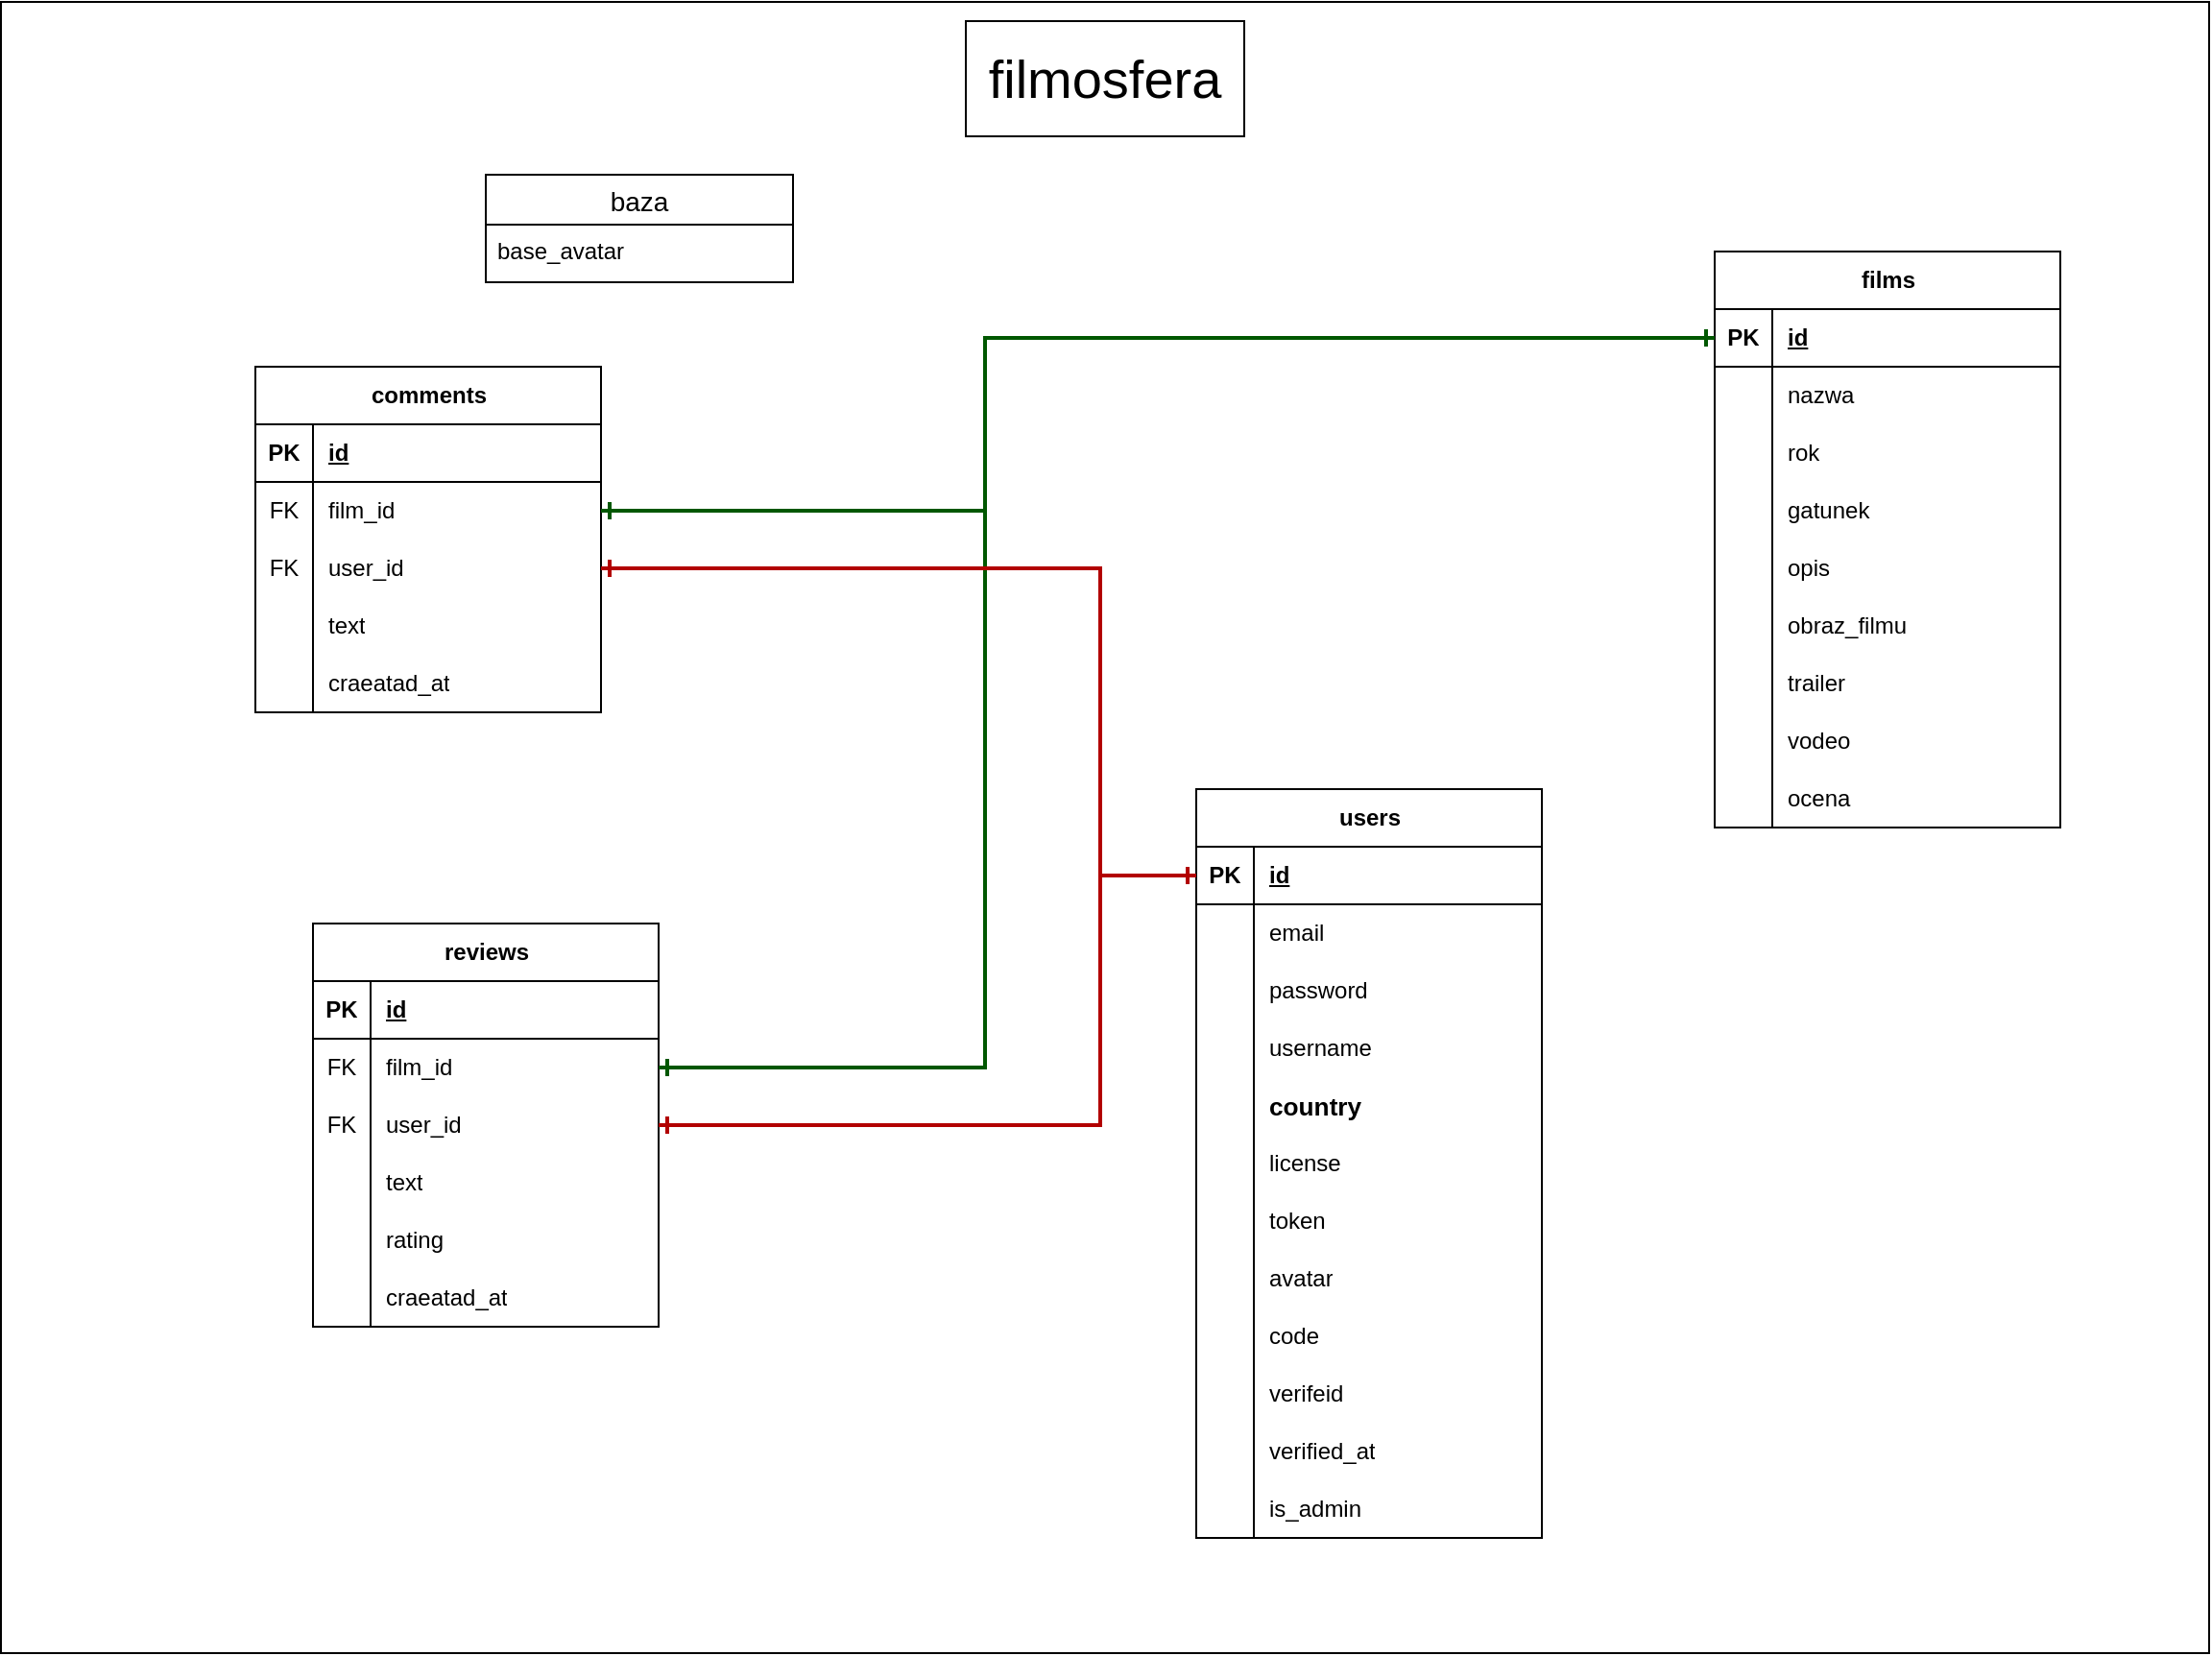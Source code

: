 <mxfile version="28.0.7">
  <diagram name="Страница — 1" id="pDWHzVrWbBRmiVJ1jZmK">
    <mxGraphModel dx="2253" dy="777" grid="1" gridSize="10" guides="1" tooltips="1" connect="1" arrows="1" fold="1" page="1" pageScale="1" pageWidth="827" pageHeight="1169" math="0" shadow="0">
      <root>
        <mxCell id="0" />
        <mxCell id="1" parent="0" />
        <mxCell id="XiI0NaB7QeH7_K6thYen-1" value="" style="rounded=0;whiteSpace=wrap;html=1;" parent="1" vertex="1">
          <mxGeometry x="-52.5" y="10" width="1150" height="860" as="geometry" />
        </mxCell>
        <mxCell id="XiI0NaB7QeH7_K6thYen-2" value="&lt;font style=&quot;font-size: 28px;&quot;&gt;filmosfera&lt;/font&gt;" style="rounded=0;whiteSpace=wrap;html=1;" parent="1" vertex="1">
          <mxGeometry x="450" y="20" width="145" height="60" as="geometry" />
        </mxCell>
        <mxCell id="XiI0NaB7QeH7_K6thYen-9" value="users" style="shape=table;startSize=30;container=1;collapsible=1;childLayout=tableLayout;fixedRows=1;rowLines=0;fontStyle=1;align=center;resizeLast=1;html=1;" parent="1" vertex="1">
          <mxGeometry x="570" y="420" width="180" height="390" as="geometry" />
        </mxCell>
        <mxCell id="XiI0NaB7QeH7_K6thYen-10" value="" style="shape=tableRow;horizontal=0;startSize=0;swimlaneHead=0;swimlaneBody=0;fillColor=none;collapsible=0;dropTarget=0;points=[[0,0.5],[1,0.5]];portConstraint=eastwest;top=0;left=0;right=0;bottom=1;" parent="XiI0NaB7QeH7_K6thYen-9" vertex="1">
          <mxGeometry y="30" width="180" height="30" as="geometry" />
        </mxCell>
        <mxCell id="XiI0NaB7QeH7_K6thYen-11" value="PK" style="shape=partialRectangle;connectable=0;fillColor=none;top=0;left=0;bottom=0;right=0;fontStyle=1;overflow=hidden;whiteSpace=wrap;html=1;" parent="XiI0NaB7QeH7_K6thYen-10" vertex="1">
          <mxGeometry width="30" height="30" as="geometry">
            <mxRectangle width="30" height="30" as="alternateBounds" />
          </mxGeometry>
        </mxCell>
        <mxCell id="XiI0NaB7QeH7_K6thYen-12" value="id" style="shape=partialRectangle;connectable=0;fillColor=none;top=0;left=0;bottom=0;right=0;align=left;spacingLeft=6;fontStyle=5;overflow=hidden;whiteSpace=wrap;html=1;" parent="XiI0NaB7QeH7_K6thYen-10" vertex="1">
          <mxGeometry x="30" width="150" height="30" as="geometry">
            <mxRectangle width="150" height="30" as="alternateBounds" />
          </mxGeometry>
        </mxCell>
        <mxCell id="XiI0NaB7QeH7_K6thYen-13" value="" style="shape=tableRow;horizontal=0;startSize=0;swimlaneHead=0;swimlaneBody=0;fillColor=none;collapsible=0;dropTarget=0;points=[[0,0.5],[1,0.5]];portConstraint=eastwest;top=0;left=0;right=0;bottom=0;" parent="XiI0NaB7QeH7_K6thYen-9" vertex="1">
          <mxGeometry y="60" width="180" height="30" as="geometry" />
        </mxCell>
        <mxCell id="XiI0NaB7QeH7_K6thYen-14" value="" style="shape=partialRectangle;connectable=0;fillColor=none;top=0;left=0;bottom=0;right=0;editable=1;overflow=hidden;whiteSpace=wrap;html=1;" parent="XiI0NaB7QeH7_K6thYen-13" vertex="1">
          <mxGeometry width="30" height="30" as="geometry">
            <mxRectangle width="30" height="30" as="alternateBounds" />
          </mxGeometry>
        </mxCell>
        <mxCell id="XiI0NaB7QeH7_K6thYen-15" value="email" style="shape=partialRectangle;connectable=0;fillColor=none;top=0;left=0;bottom=0;right=0;align=left;spacingLeft=6;overflow=hidden;whiteSpace=wrap;html=1;" parent="XiI0NaB7QeH7_K6thYen-13" vertex="1">
          <mxGeometry x="30" width="150" height="30" as="geometry">
            <mxRectangle width="150" height="30" as="alternateBounds" />
          </mxGeometry>
        </mxCell>
        <mxCell id="XiI0NaB7QeH7_K6thYen-16" value="" style="shape=tableRow;horizontal=0;startSize=0;swimlaneHead=0;swimlaneBody=0;fillColor=none;collapsible=0;dropTarget=0;points=[[0,0.5],[1,0.5]];portConstraint=eastwest;top=0;left=0;right=0;bottom=0;" parent="XiI0NaB7QeH7_K6thYen-9" vertex="1">
          <mxGeometry y="90" width="180" height="30" as="geometry" />
        </mxCell>
        <mxCell id="XiI0NaB7QeH7_K6thYen-17" value="" style="shape=partialRectangle;connectable=0;fillColor=none;top=0;left=0;bottom=0;right=0;editable=1;overflow=hidden;whiteSpace=wrap;html=1;" parent="XiI0NaB7QeH7_K6thYen-16" vertex="1">
          <mxGeometry width="30" height="30" as="geometry">
            <mxRectangle width="30" height="30" as="alternateBounds" />
          </mxGeometry>
        </mxCell>
        <mxCell id="XiI0NaB7QeH7_K6thYen-18" value="password" style="shape=partialRectangle;connectable=0;fillColor=none;top=0;left=0;bottom=0;right=0;align=left;spacingLeft=6;overflow=hidden;whiteSpace=wrap;html=1;" parent="XiI0NaB7QeH7_K6thYen-16" vertex="1">
          <mxGeometry x="30" width="150" height="30" as="geometry">
            <mxRectangle width="150" height="30" as="alternateBounds" />
          </mxGeometry>
        </mxCell>
        <mxCell id="XiI0NaB7QeH7_K6thYen-19" value="" style="shape=tableRow;horizontal=0;startSize=0;swimlaneHead=0;swimlaneBody=0;fillColor=none;collapsible=0;dropTarget=0;points=[[0,0.5],[1,0.5]];portConstraint=eastwest;top=0;left=0;right=0;bottom=0;" parent="XiI0NaB7QeH7_K6thYen-9" vertex="1">
          <mxGeometry y="120" width="180" height="30" as="geometry" />
        </mxCell>
        <mxCell id="XiI0NaB7QeH7_K6thYen-20" value="" style="shape=partialRectangle;connectable=0;fillColor=none;top=0;left=0;bottom=0;right=0;editable=1;overflow=hidden;whiteSpace=wrap;html=1;" parent="XiI0NaB7QeH7_K6thYen-19" vertex="1">
          <mxGeometry width="30" height="30" as="geometry">
            <mxRectangle width="30" height="30" as="alternateBounds" />
          </mxGeometry>
        </mxCell>
        <mxCell id="XiI0NaB7QeH7_K6thYen-21" value="username" style="shape=partialRectangle;connectable=0;fillColor=none;top=0;left=0;bottom=0;right=0;align=left;spacingLeft=6;overflow=hidden;whiteSpace=wrap;html=1;" parent="XiI0NaB7QeH7_K6thYen-19" vertex="1">
          <mxGeometry x="30" width="150" height="30" as="geometry">
            <mxRectangle width="150" height="30" as="alternateBounds" />
          </mxGeometry>
        </mxCell>
        <mxCell id="XiI0NaB7QeH7_K6thYen-22" value="" style="shape=tableRow;horizontal=0;startSize=0;swimlaneHead=0;swimlaneBody=0;fillColor=none;collapsible=0;dropTarget=0;points=[[0,0.5],[1,0.5]];portConstraint=eastwest;top=0;left=0;right=0;bottom=0;" parent="XiI0NaB7QeH7_K6thYen-9" vertex="1">
          <mxGeometry y="150" width="180" height="30" as="geometry" />
        </mxCell>
        <mxCell id="XiI0NaB7QeH7_K6thYen-23" value="" style="shape=partialRectangle;connectable=0;fillColor=none;top=0;left=0;bottom=0;right=0;editable=1;overflow=hidden;whiteSpace=wrap;html=1;" parent="XiI0NaB7QeH7_K6thYen-22" vertex="1">
          <mxGeometry width="30" height="30" as="geometry">
            <mxRectangle width="30" height="30" as="alternateBounds" />
          </mxGeometry>
        </mxCell>
        <mxCell id="XiI0NaB7QeH7_K6thYen-24" value="&lt;span style=&quot;color: rgb(0, 0, 0); font-family: sans-serif; font-size: 13.12px; font-weight: 700; text-wrap-mode: nowrap; background-color: rgb(255, 255, 255);&quot;&gt;country&lt;/span&gt;" style="shape=partialRectangle;connectable=0;fillColor=none;top=0;left=0;bottom=0;right=0;align=left;spacingLeft=6;overflow=hidden;whiteSpace=wrap;html=1;" parent="XiI0NaB7QeH7_K6thYen-22" vertex="1">
          <mxGeometry x="30" width="150" height="30" as="geometry">
            <mxRectangle width="150" height="30" as="alternateBounds" />
          </mxGeometry>
        </mxCell>
        <mxCell id="XiI0NaB7QeH7_K6thYen-25" value="" style="shape=tableRow;horizontal=0;startSize=0;swimlaneHead=0;swimlaneBody=0;fillColor=none;collapsible=0;dropTarget=0;points=[[0,0.5],[1,0.5]];portConstraint=eastwest;top=0;left=0;right=0;bottom=0;" parent="XiI0NaB7QeH7_K6thYen-9" vertex="1">
          <mxGeometry y="180" width="180" height="30" as="geometry" />
        </mxCell>
        <mxCell id="XiI0NaB7QeH7_K6thYen-26" value="" style="shape=partialRectangle;connectable=0;fillColor=none;top=0;left=0;bottom=0;right=0;editable=1;overflow=hidden;whiteSpace=wrap;html=1;" parent="XiI0NaB7QeH7_K6thYen-25" vertex="1">
          <mxGeometry width="30" height="30" as="geometry">
            <mxRectangle width="30" height="30" as="alternateBounds" />
          </mxGeometry>
        </mxCell>
        <mxCell id="XiI0NaB7QeH7_K6thYen-27" value="license" style="shape=partialRectangle;connectable=0;fillColor=none;top=0;left=0;bottom=0;right=0;align=left;spacingLeft=6;overflow=hidden;whiteSpace=wrap;html=1;" parent="XiI0NaB7QeH7_K6thYen-25" vertex="1">
          <mxGeometry x="30" width="150" height="30" as="geometry">
            <mxRectangle width="150" height="30" as="alternateBounds" />
          </mxGeometry>
        </mxCell>
        <mxCell id="XiI0NaB7QeH7_K6thYen-28" value="" style="shape=tableRow;horizontal=0;startSize=0;swimlaneHead=0;swimlaneBody=0;fillColor=none;collapsible=0;dropTarget=0;points=[[0,0.5],[1,0.5]];portConstraint=eastwest;top=0;left=0;right=0;bottom=0;" parent="XiI0NaB7QeH7_K6thYen-9" vertex="1">
          <mxGeometry y="210" width="180" height="30" as="geometry" />
        </mxCell>
        <mxCell id="XiI0NaB7QeH7_K6thYen-29" value="" style="shape=partialRectangle;connectable=0;fillColor=none;top=0;left=0;bottom=0;right=0;editable=1;overflow=hidden;whiteSpace=wrap;html=1;" parent="XiI0NaB7QeH7_K6thYen-28" vertex="1">
          <mxGeometry width="30" height="30" as="geometry">
            <mxRectangle width="30" height="30" as="alternateBounds" />
          </mxGeometry>
        </mxCell>
        <mxCell id="XiI0NaB7QeH7_K6thYen-30" value="token" style="shape=partialRectangle;connectable=0;fillColor=none;top=0;left=0;bottom=0;right=0;align=left;spacingLeft=6;overflow=hidden;whiteSpace=wrap;html=1;" parent="XiI0NaB7QeH7_K6thYen-28" vertex="1">
          <mxGeometry x="30" width="150" height="30" as="geometry">
            <mxRectangle width="150" height="30" as="alternateBounds" />
          </mxGeometry>
        </mxCell>
        <mxCell id="XiI0NaB7QeH7_K6thYen-31" value="" style="shape=tableRow;horizontal=0;startSize=0;swimlaneHead=0;swimlaneBody=0;fillColor=none;collapsible=0;dropTarget=0;points=[[0,0.5],[1,0.5]];portConstraint=eastwest;top=0;left=0;right=0;bottom=0;" parent="XiI0NaB7QeH7_K6thYen-9" vertex="1">
          <mxGeometry y="240" width="180" height="30" as="geometry" />
        </mxCell>
        <mxCell id="XiI0NaB7QeH7_K6thYen-32" value="" style="shape=partialRectangle;connectable=0;fillColor=none;top=0;left=0;bottom=0;right=0;editable=1;overflow=hidden;whiteSpace=wrap;html=1;" parent="XiI0NaB7QeH7_K6thYen-31" vertex="1">
          <mxGeometry width="30" height="30" as="geometry">
            <mxRectangle width="30" height="30" as="alternateBounds" />
          </mxGeometry>
        </mxCell>
        <mxCell id="XiI0NaB7QeH7_K6thYen-33" value="avatar" style="shape=partialRectangle;connectable=0;fillColor=none;top=0;left=0;bottom=0;right=0;align=left;spacingLeft=6;overflow=hidden;whiteSpace=wrap;html=1;" parent="XiI0NaB7QeH7_K6thYen-31" vertex="1">
          <mxGeometry x="30" width="150" height="30" as="geometry">
            <mxRectangle width="150" height="30" as="alternateBounds" />
          </mxGeometry>
        </mxCell>
        <mxCell id="k43gd083PqNvJ-y6M23S-1" value="" style="shape=tableRow;horizontal=0;startSize=0;swimlaneHead=0;swimlaneBody=0;fillColor=none;collapsible=0;dropTarget=0;points=[[0,0.5],[1,0.5]];portConstraint=eastwest;top=0;left=0;right=0;bottom=0;" vertex="1" parent="XiI0NaB7QeH7_K6thYen-9">
          <mxGeometry y="270" width="180" height="30" as="geometry" />
        </mxCell>
        <mxCell id="k43gd083PqNvJ-y6M23S-2" value="" style="shape=partialRectangle;connectable=0;fillColor=none;top=0;left=0;bottom=0;right=0;editable=1;overflow=hidden;whiteSpace=wrap;html=1;" vertex="1" parent="k43gd083PqNvJ-y6M23S-1">
          <mxGeometry width="30" height="30" as="geometry">
            <mxRectangle width="30" height="30" as="alternateBounds" />
          </mxGeometry>
        </mxCell>
        <mxCell id="k43gd083PqNvJ-y6M23S-3" value="code" style="shape=partialRectangle;connectable=0;fillColor=none;top=0;left=0;bottom=0;right=0;align=left;spacingLeft=6;overflow=hidden;whiteSpace=wrap;html=1;" vertex="1" parent="k43gd083PqNvJ-y6M23S-1">
          <mxGeometry x="30" width="150" height="30" as="geometry">
            <mxRectangle width="150" height="30" as="alternateBounds" />
          </mxGeometry>
        </mxCell>
        <mxCell id="k43gd083PqNvJ-y6M23S-4" value="" style="shape=tableRow;horizontal=0;startSize=0;swimlaneHead=0;swimlaneBody=0;fillColor=none;collapsible=0;dropTarget=0;points=[[0,0.5],[1,0.5]];portConstraint=eastwest;top=0;left=0;right=0;bottom=0;" vertex="1" parent="XiI0NaB7QeH7_K6thYen-9">
          <mxGeometry y="300" width="180" height="30" as="geometry" />
        </mxCell>
        <mxCell id="k43gd083PqNvJ-y6M23S-5" value="" style="shape=partialRectangle;connectable=0;fillColor=none;top=0;left=0;bottom=0;right=0;editable=1;overflow=hidden;whiteSpace=wrap;html=1;" vertex="1" parent="k43gd083PqNvJ-y6M23S-4">
          <mxGeometry width="30" height="30" as="geometry">
            <mxRectangle width="30" height="30" as="alternateBounds" />
          </mxGeometry>
        </mxCell>
        <mxCell id="k43gd083PqNvJ-y6M23S-6" value="&lt;span style=&quot;color: rgb(0, 0, 0); font-family: sans-serif; text-wrap-mode: nowrap; background-color: rgb(255, 255, 255);&quot;&gt;&lt;font style=&quot;&quot;&gt;verifeid&lt;/font&gt;&lt;/span&gt;" style="shape=partialRectangle;connectable=0;fillColor=none;top=0;left=0;bottom=0;right=0;align=left;spacingLeft=6;overflow=hidden;whiteSpace=wrap;html=1;" vertex="1" parent="k43gd083PqNvJ-y6M23S-4">
          <mxGeometry x="30" width="150" height="30" as="geometry">
            <mxRectangle width="150" height="30" as="alternateBounds" />
          </mxGeometry>
        </mxCell>
        <mxCell id="k43gd083PqNvJ-y6M23S-7" value="" style="shape=tableRow;horizontal=0;startSize=0;swimlaneHead=0;swimlaneBody=0;fillColor=none;collapsible=0;dropTarget=0;points=[[0,0.5],[1,0.5]];portConstraint=eastwest;top=0;left=0;right=0;bottom=0;" vertex="1" parent="XiI0NaB7QeH7_K6thYen-9">
          <mxGeometry y="330" width="180" height="30" as="geometry" />
        </mxCell>
        <mxCell id="k43gd083PqNvJ-y6M23S-8" value="" style="shape=partialRectangle;connectable=0;fillColor=none;top=0;left=0;bottom=0;right=0;editable=1;overflow=hidden;whiteSpace=wrap;html=1;" vertex="1" parent="k43gd083PqNvJ-y6M23S-7">
          <mxGeometry width="30" height="30" as="geometry">
            <mxRectangle width="30" height="30" as="alternateBounds" />
          </mxGeometry>
        </mxCell>
        <mxCell id="k43gd083PqNvJ-y6M23S-9" value="verified_at" style="shape=partialRectangle;connectable=0;fillColor=none;top=0;left=0;bottom=0;right=0;align=left;spacingLeft=6;overflow=hidden;whiteSpace=wrap;html=1;" vertex="1" parent="k43gd083PqNvJ-y6M23S-7">
          <mxGeometry x="30" width="150" height="30" as="geometry">
            <mxRectangle width="150" height="30" as="alternateBounds" />
          </mxGeometry>
        </mxCell>
        <mxCell id="k43gd083PqNvJ-y6M23S-10" value="" style="shape=tableRow;horizontal=0;startSize=0;swimlaneHead=0;swimlaneBody=0;fillColor=none;collapsible=0;dropTarget=0;points=[[0,0.5],[1,0.5]];portConstraint=eastwest;top=0;left=0;right=0;bottom=0;" vertex="1" parent="XiI0NaB7QeH7_K6thYen-9">
          <mxGeometry y="360" width="180" height="30" as="geometry" />
        </mxCell>
        <mxCell id="k43gd083PqNvJ-y6M23S-11" value="" style="shape=partialRectangle;connectable=0;fillColor=none;top=0;left=0;bottom=0;right=0;editable=1;overflow=hidden;whiteSpace=wrap;html=1;" vertex="1" parent="k43gd083PqNvJ-y6M23S-10">
          <mxGeometry width="30" height="30" as="geometry">
            <mxRectangle width="30" height="30" as="alternateBounds" />
          </mxGeometry>
        </mxCell>
        <mxCell id="k43gd083PqNvJ-y6M23S-12" value="is_admin" style="shape=partialRectangle;connectable=0;fillColor=none;top=0;left=0;bottom=0;right=0;align=left;spacingLeft=6;overflow=hidden;whiteSpace=wrap;html=1;" vertex="1" parent="k43gd083PqNvJ-y6M23S-10">
          <mxGeometry x="30" width="150" height="30" as="geometry">
            <mxRectangle width="150" height="30" as="alternateBounds" />
          </mxGeometry>
        </mxCell>
        <mxCell id="XiI0NaB7QeH7_K6thYen-47" value="baza" style="swimlane;fontStyle=0;childLayout=stackLayout;horizontal=1;startSize=26;horizontalStack=0;resizeParent=1;resizeParentMax=0;resizeLast=0;collapsible=1;marginBottom=0;align=center;fontSize=14;" parent="1" vertex="1">
          <mxGeometry x="200" y="100" width="160" height="56" as="geometry" />
        </mxCell>
        <mxCell id="XiI0NaB7QeH7_K6thYen-48" value="base_avatar" style="text;strokeColor=none;fillColor=none;spacingLeft=4;spacingRight=4;overflow=hidden;rotatable=0;points=[[0,0.5],[1,0.5]];portConstraint=eastwest;fontSize=12;whiteSpace=wrap;html=1;" parent="XiI0NaB7QeH7_K6thYen-47" vertex="1">
          <mxGeometry y="26" width="160" height="30" as="geometry" />
        </mxCell>
        <mxCell id="XiI0NaB7QeH7_K6thYen-51" value="films" style="shape=table;startSize=30;container=1;collapsible=1;childLayout=tableLayout;fixedRows=1;rowLines=0;fontStyle=1;align=center;resizeLast=1;html=1;" parent="1" vertex="1">
          <mxGeometry x="840" y="140" width="180" height="300" as="geometry" />
        </mxCell>
        <mxCell id="XiI0NaB7QeH7_K6thYen-52" value="" style="shape=tableRow;horizontal=0;startSize=0;swimlaneHead=0;swimlaneBody=0;fillColor=none;collapsible=0;dropTarget=0;points=[[0,0.5],[1,0.5]];portConstraint=eastwest;top=0;left=0;right=0;bottom=1;" parent="XiI0NaB7QeH7_K6thYen-51" vertex="1">
          <mxGeometry y="30" width="180" height="30" as="geometry" />
        </mxCell>
        <mxCell id="XiI0NaB7QeH7_K6thYen-53" value="PK" style="shape=partialRectangle;connectable=0;fillColor=none;top=0;left=0;bottom=0;right=0;fontStyle=1;overflow=hidden;whiteSpace=wrap;html=1;" parent="XiI0NaB7QeH7_K6thYen-52" vertex="1">
          <mxGeometry width="30" height="30" as="geometry">
            <mxRectangle width="30" height="30" as="alternateBounds" />
          </mxGeometry>
        </mxCell>
        <mxCell id="XiI0NaB7QeH7_K6thYen-54" value="id" style="shape=partialRectangle;connectable=0;fillColor=none;top=0;left=0;bottom=0;right=0;align=left;spacingLeft=6;fontStyle=5;overflow=hidden;whiteSpace=wrap;html=1;" parent="XiI0NaB7QeH7_K6thYen-52" vertex="1">
          <mxGeometry x="30" width="150" height="30" as="geometry">
            <mxRectangle width="150" height="30" as="alternateBounds" />
          </mxGeometry>
        </mxCell>
        <mxCell id="XiI0NaB7QeH7_K6thYen-55" value="" style="shape=tableRow;horizontal=0;startSize=0;swimlaneHead=0;swimlaneBody=0;fillColor=none;collapsible=0;dropTarget=0;points=[[0,0.5],[1,0.5]];portConstraint=eastwest;top=0;left=0;right=0;bottom=0;" parent="XiI0NaB7QeH7_K6thYen-51" vertex="1">
          <mxGeometry y="60" width="180" height="30" as="geometry" />
        </mxCell>
        <mxCell id="XiI0NaB7QeH7_K6thYen-56" value="" style="shape=partialRectangle;connectable=0;fillColor=none;top=0;left=0;bottom=0;right=0;editable=1;overflow=hidden;whiteSpace=wrap;html=1;" parent="XiI0NaB7QeH7_K6thYen-55" vertex="1">
          <mxGeometry width="30" height="30" as="geometry">
            <mxRectangle width="30" height="30" as="alternateBounds" />
          </mxGeometry>
        </mxCell>
        <mxCell id="XiI0NaB7QeH7_K6thYen-57" value="nazwa" style="shape=partialRectangle;connectable=0;fillColor=none;top=0;left=0;bottom=0;right=0;align=left;spacingLeft=6;overflow=hidden;whiteSpace=wrap;html=1;" parent="XiI0NaB7QeH7_K6thYen-55" vertex="1">
          <mxGeometry x="30" width="150" height="30" as="geometry">
            <mxRectangle width="150" height="30" as="alternateBounds" />
          </mxGeometry>
        </mxCell>
        <mxCell id="XiI0NaB7QeH7_K6thYen-58" value="" style="shape=tableRow;horizontal=0;startSize=0;swimlaneHead=0;swimlaneBody=0;fillColor=none;collapsible=0;dropTarget=0;points=[[0,0.5],[1,0.5]];portConstraint=eastwest;top=0;left=0;right=0;bottom=0;" parent="XiI0NaB7QeH7_K6thYen-51" vertex="1">
          <mxGeometry y="90" width="180" height="30" as="geometry" />
        </mxCell>
        <mxCell id="XiI0NaB7QeH7_K6thYen-59" value="" style="shape=partialRectangle;connectable=0;fillColor=none;top=0;left=0;bottom=0;right=0;editable=1;overflow=hidden;whiteSpace=wrap;html=1;" parent="XiI0NaB7QeH7_K6thYen-58" vertex="1">
          <mxGeometry width="30" height="30" as="geometry">
            <mxRectangle width="30" height="30" as="alternateBounds" />
          </mxGeometry>
        </mxCell>
        <mxCell id="XiI0NaB7QeH7_K6thYen-60" value="rok" style="shape=partialRectangle;connectable=0;fillColor=none;top=0;left=0;bottom=0;right=0;align=left;spacingLeft=6;overflow=hidden;whiteSpace=wrap;html=1;" parent="XiI0NaB7QeH7_K6thYen-58" vertex="1">
          <mxGeometry x="30" width="150" height="30" as="geometry">
            <mxRectangle width="150" height="30" as="alternateBounds" />
          </mxGeometry>
        </mxCell>
        <mxCell id="XiI0NaB7QeH7_K6thYen-61" value="" style="shape=tableRow;horizontal=0;startSize=0;swimlaneHead=0;swimlaneBody=0;fillColor=none;collapsible=0;dropTarget=0;points=[[0,0.5],[1,0.5]];portConstraint=eastwest;top=0;left=0;right=0;bottom=0;" parent="XiI0NaB7QeH7_K6thYen-51" vertex="1">
          <mxGeometry y="120" width="180" height="30" as="geometry" />
        </mxCell>
        <mxCell id="XiI0NaB7QeH7_K6thYen-62" value="" style="shape=partialRectangle;connectable=0;fillColor=none;top=0;left=0;bottom=0;right=0;editable=1;overflow=hidden;whiteSpace=wrap;html=1;" parent="XiI0NaB7QeH7_K6thYen-61" vertex="1">
          <mxGeometry width="30" height="30" as="geometry">
            <mxRectangle width="30" height="30" as="alternateBounds" />
          </mxGeometry>
        </mxCell>
        <mxCell id="XiI0NaB7QeH7_K6thYen-63" value="gatunek" style="shape=partialRectangle;connectable=0;fillColor=none;top=0;left=0;bottom=0;right=0;align=left;spacingLeft=6;overflow=hidden;whiteSpace=wrap;html=1;" parent="XiI0NaB7QeH7_K6thYen-61" vertex="1">
          <mxGeometry x="30" width="150" height="30" as="geometry">
            <mxRectangle width="150" height="30" as="alternateBounds" />
          </mxGeometry>
        </mxCell>
        <mxCell id="XiI0NaB7QeH7_K6thYen-64" value="" style="shape=tableRow;horizontal=0;startSize=0;swimlaneHead=0;swimlaneBody=0;fillColor=none;collapsible=0;dropTarget=0;points=[[0,0.5],[1,0.5]];portConstraint=eastwest;top=0;left=0;right=0;bottom=0;" parent="XiI0NaB7QeH7_K6thYen-51" vertex="1">
          <mxGeometry y="150" width="180" height="30" as="geometry" />
        </mxCell>
        <mxCell id="XiI0NaB7QeH7_K6thYen-65" value="" style="shape=partialRectangle;connectable=0;fillColor=none;top=0;left=0;bottom=0;right=0;editable=1;overflow=hidden;whiteSpace=wrap;html=1;" parent="XiI0NaB7QeH7_K6thYen-64" vertex="1">
          <mxGeometry width="30" height="30" as="geometry">
            <mxRectangle width="30" height="30" as="alternateBounds" />
          </mxGeometry>
        </mxCell>
        <mxCell id="XiI0NaB7QeH7_K6thYen-66" value="opis" style="shape=partialRectangle;connectable=0;fillColor=none;top=0;left=0;bottom=0;right=0;align=left;spacingLeft=6;overflow=hidden;whiteSpace=wrap;html=1;" parent="XiI0NaB7QeH7_K6thYen-64" vertex="1">
          <mxGeometry x="30" width="150" height="30" as="geometry">
            <mxRectangle width="150" height="30" as="alternateBounds" />
          </mxGeometry>
        </mxCell>
        <mxCell id="XiI0NaB7QeH7_K6thYen-67" value="" style="shape=tableRow;horizontal=0;startSize=0;swimlaneHead=0;swimlaneBody=0;fillColor=none;collapsible=0;dropTarget=0;points=[[0,0.5],[1,0.5]];portConstraint=eastwest;top=0;left=0;right=0;bottom=0;" parent="XiI0NaB7QeH7_K6thYen-51" vertex="1">
          <mxGeometry y="180" width="180" height="30" as="geometry" />
        </mxCell>
        <mxCell id="XiI0NaB7QeH7_K6thYen-68" value="" style="shape=partialRectangle;connectable=0;fillColor=none;top=0;left=0;bottom=0;right=0;editable=1;overflow=hidden;whiteSpace=wrap;html=1;" parent="XiI0NaB7QeH7_K6thYen-67" vertex="1">
          <mxGeometry width="30" height="30" as="geometry">
            <mxRectangle width="30" height="30" as="alternateBounds" />
          </mxGeometry>
        </mxCell>
        <mxCell id="XiI0NaB7QeH7_K6thYen-69" value="obraz_filmu" style="shape=partialRectangle;connectable=0;fillColor=none;top=0;left=0;bottom=0;right=0;align=left;spacingLeft=6;overflow=hidden;whiteSpace=wrap;html=1;" parent="XiI0NaB7QeH7_K6thYen-67" vertex="1">
          <mxGeometry x="30" width="150" height="30" as="geometry">
            <mxRectangle width="150" height="30" as="alternateBounds" />
          </mxGeometry>
        </mxCell>
        <mxCell id="XiI0NaB7QeH7_K6thYen-70" value="" style="shape=tableRow;horizontal=0;startSize=0;swimlaneHead=0;swimlaneBody=0;fillColor=none;collapsible=0;dropTarget=0;points=[[0,0.5],[1,0.5]];portConstraint=eastwest;top=0;left=0;right=0;bottom=0;" parent="XiI0NaB7QeH7_K6thYen-51" vertex="1">
          <mxGeometry y="210" width="180" height="30" as="geometry" />
        </mxCell>
        <mxCell id="XiI0NaB7QeH7_K6thYen-71" value="" style="shape=partialRectangle;connectable=0;fillColor=none;top=0;left=0;bottom=0;right=0;editable=1;overflow=hidden;whiteSpace=wrap;html=1;" parent="XiI0NaB7QeH7_K6thYen-70" vertex="1">
          <mxGeometry width="30" height="30" as="geometry">
            <mxRectangle width="30" height="30" as="alternateBounds" />
          </mxGeometry>
        </mxCell>
        <mxCell id="XiI0NaB7QeH7_K6thYen-72" value="trailer" style="shape=partialRectangle;connectable=0;fillColor=none;top=0;left=0;bottom=0;right=0;align=left;spacingLeft=6;overflow=hidden;whiteSpace=wrap;html=1;" parent="XiI0NaB7QeH7_K6thYen-70" vertex="1">
          <mxGeometry x="30" width="150" height="30" as="geometry">
            <mxRectangle width="150" height="30" as="alternateBounds" />
          </mxGeometry>
        </mxCell>
        <mxCell id="XiI0NaB7QeH7_K6thYen-73" value="" style="shape=tableRow;horizontal=0;startSize=0;swimlaneHead=0;swimlaneBody=0;fillColor=none;collapsible=0;dropTarget=0;points=[[0,0.5],[1,0.5]];portConstraint=eastwest;top=0;left=0;right=0;bottom=0;" parent="XiI0NaB7QeH7_K6thYen-51" vertex="1">
          <mxGeometry y="240" width="180" height="30" as="geometry" />
        </mxCell>
        <mxCell id="XiI0NaB7QeH7_K6thYen-74" value="" style="shape=partialRectangle;connectable=0;fillColor=none;top=0;left=0;bottom=0;right=0;editable=1;overflow=hidden;whiteSpace=wrap;html=1;" parent="XiI0NaB7QeH7_K6thYen-73" vertex="1">
          <mxGeometry width="30" height="30" as="geometry">
            <mxRectangle width="30" height="30" as="alternateBounds" />
          </mxGeometry>
        </mxCell>
        <mxCell id="XiI0NaB7QeH7_K6thYen-75" value="vodeo" style="shape=partialRectangle;connectable=0;fillColor=none;top=0;left=0;bottom=0;right=0;align=left;spacingLeft=6;overflow=hidden;whiteSpace=wrap;html=1;" parent="XiI0NaB7QeH7_K6thYen-73" vertex="1">
          <mxGeometry x="30" width="150" height="30" as="geometry">
            <mxRectangle width="150" height="30" as="alternateBounds" />
          </mxGeometry>
        </mxCell>
        <mxCell id="XiI0NaB7QeH7_K6thYen-76" value="" style="shape=tableRow;horizontal=0;startSize=0;swimlaneHead=0;swimlaneBody=0;fillColor=none;collapsible=0;dropTarget=0;points=[[0,0.5],[1,0.5]];portConstraint=eastwest;top=0;left=0;right=0;bottom=0;" parent="XiI0NaB7QeH7_K6thYen-51" vertex="1">
          <mxGeometry y="270" width="180" height="30" as="geometry" />
        </mxCell>
        <mxCell id="XiI0NaB7QeH7_K6thYen-77" value="" style="shape=partialRectangle;connectable=0;fillColor=none;top=0;left=0;bottom=0;right=0;editable=1;overflow=hidden;whiteSpace=wrap;html=1;" parent="XiI0NaB7QeH7_K6thYen-76" vertex="1">
          <mxGeometry width="30" height="30" as="geometry">
            <mxRectangle width="30" height="30" as="alternateBounds" />
          </mxGeometry>
        </mxCell>
        <mxCell id="XiI0NaB7QeH7_K6thYen-78" value="ocena" style="shape=partialRectangle;connectable=0;fillColor=none;top=0;left=0;bottom=0;right=0;align=left;spacingLeft=6;overflow=hidden;whiteSpace=wrap;html=1;" parent="XiI0NaB7QeH7_K6thYen-76" vertex="1">
          <mxGeometry x="30" width="150" height="30" as="geometry">
            <mxRectangle width="150" height="30" as="alternateBounds" />
          </mxGeometry>
        </mxCell>
        <mxCell id="XiI0NaB7QeH7_K6thYen-79" value="comments" style="shape=table;startSize=30;container=1;collapsible=1;childLayout=tableLayout;fixedRows=1;rowLines=0;fontStyle=1;align=center;resizeLast=1;html=1;" parent="1" vertex="1">
          <mxGeometry x="80" y="200" width="180" height="180" as="geometry" />
        </mxCell>
        <mxCell id="XiI0NaB7QeH7_K6thYen-80" value="" style="shape=tableRow;horizontal=0;startSize=0;swimlaneHead=0;swimlaneBody=0;fillColor=none;collapsible=0;dropTarget=0;points=[[0,0.5],[1,0.5]];portConstraint=eastwest;top=0;left=0;right=0;bottom=1;" parent="XiI0NaB7QeH7_K6thYen-79" vertex="1">
          <mxGeometry y="30" width="180" height="30" as="geometry" />
        </mxCell>
        <mxCell id="XiI0NaB7QeH7_K6thYen-81" value="PK" style="shape=partialRectangle;connectable=0;fillColor=none;top=0;left=0;bottom=0;right=0;fontStyle=1;overflow=hidden;whiteSpace=wrap;html=1;" parent="XiI0NaB7QeH7_K6thYen-80" vertex="1">
          <mxGeometry width="30" height="30" as="geometry">
            <mxRectangle width="30" height="30" as="alternateBounds" />
          </mxGeometry>
        </mxCell>
        <mxCell id="XiI0NaB7QeH7_K6thYen-82" value="id" style="shape=partialRectangle;connectable=0;fillColor=none;top=0;left=0;bottom=0;right=0;align=left;spacingLeft=6;fontStyle=5;overflow=hidden;whiteSpace=wrap;html=1;" parent="XiI0NaB7QeH7_K6thYen-80" vertex="1">
          <mxGeometry x="30" width="150" height="30" as="geometry">
            <mxRectangle width="150" height="30" as="alternateBounds" />
          </mxGeometry>
        </mxCell>
        <mxCell id="XiI0NaB7QeH7_K6thYen-83" value="" style="shape=tableRow;horizontal=0;startSize=0;swimlaneHead=0;swimlaneBody=0;fillColor=none;collapsible=0;dropTarget=0;points=[[0,0.5],[1,0.5]];portConstraint=eastwest;top=0;left=0;right=0;bottom=0;" parent="XiI0NaB7QeH7_K6thYen-79" vertex="1">
          <mxGeometry y="60" width="180" height="30" as="geometry" />
        </mxCell>
        <mxCell id="XiI0NaB7QeH7_K6thYen-84" value="FK" style="shape=partialRectangle;connectable=0;fillColor=none;top=0;left=0;bottom=0;right=0;editable=1;overflow=hidden;whiteSpace=wrap;html=1;" parent="XiI0NaB7QeH7_K6thYen-83" vertex="1">
          <mxGeometry width="30" height="30" as="geometry">
            <mxRectangle width="30" height="30" as="alternateBounds" />
          </mxGeometry>
        </mxCell>
        <mxCell id="XiI0NaB7QeH7_K6thYen-85" value="film_id" style="shape=partialRectangle;connectable=0;fillColor=none;top=0;left=0;bottom=0;right=0;align=left;spacingLeft=6;overflow=hidden;whiteSpace=wrap;html=1;" parent="XiI0NaB7QeH7_K6thYen-83" vertex="1">
          <mxGeometry x="30" width="150" height="30" as="geometry">
            <mxRectangle width="150" height="30" as="alternateBounds" />
          </mxGeometry>
        </mxCell>
        <mxCell id="XiI0NaB7QeH7_K6thYen-86" value="" style="shape=tableRow;horizontal=0;startSize=0;swimlaneHead=0;swimlaneBody=0;fillColor=none;collapsible=0;dropTarget=0;points=[[0,0.5],[1,0.5]];portConstraint=eastwest;top=0;left=0;right=0;bottom=0;" parent="XiI0NaB7QeH7_K6thYen-79" vertex="1">
          <mxGeometry y="90" width="180" height="30" as="geometry" />
        </mxCell>
        <mxCell id="XiI0NaB7QeH7_K6thYen-87" value="FK" style="shape=partialRectangle;connectable=0;fillColor=none;top=0;left=0;bottom=0;right=0;editable=1;overflow=hidden;whiteSpace=wrap;html=1;" parent="XiI0NaB7QeH7_K6thYen-86" vertex="1">
          <mxGeometry width="30" height="30" as="geometry">
            <mxRectangle width="30" height="30" as="alternateBounds" />
          </mxGeometry>
        </mxCell>
        <mxCell id="XiI0NaB7QeH7_K6thYen-88" value="user_id" style="shape=partialRectangle;connectable=0;fillColor=none;top=0;left=0;bottom=0;right=0;align=left;spacingLeft=6;overflow=hidden;whiteSpace=wrap;html=1;" parent="XiI0NaB7QeH7_K6thYen-86" vertex="1">
          <mxGeometry x="30" width="150" height="30" as="geometry">
            <mxRectangle width="150" height="30" as="alternateBounds" />
          </mxGeometry>
        </mxCell>
        <mxCell id="XiI0NaB7QeH7_K6thYen-89" value="" style="shape=tableRow;horizontal=0;startSize=0;swimlaneHead=0;swimlaneBody=0;fillColor=none;collapsible=0;dropTarget=0;points=[[0,0.5],[1,0.5]];portConstraint=eastwest;top=0;left=0;right=0;bottom=0;" parent="XiI0NaB7QeH7_K6thYen-79" vertex="1">
          <mxGeometry y="120" width="180" height="30" as="geometry" />
        </mxCell>
        <mxCell id="XiI0NaB7QeH7_K6thYen-90" value="" style="shape=partialRectangle;connectable=0;fillColor=none;top=0;left=0;bottom=0;right=0;editable=1;overflow=hidden;whiteSpace=wrap;html=1;" parent="XiI0NaB7QeH7_K6thYen-89" vertex="1">
          <mxGeometry width="30" height="30" as="geometry">
            <mxRectangle width="30" height="30" as="alternateBounds" />
          </mxGeometry>
        </mxCell>
        <mxCell id="XiI0NaB7QeH7_K6thYen-91" value="text" style="shape=partialRectangle;connectable=0;fillColor=none;top=0;left=0;bottom=0;right=0;align=left;spacingLeft=6;overflow=hidden;whiteSpace=wrap;html=1;" parent="XiI0NaB7QeH7_K6thYen-89" vertex="1">
          <mxGeometry x="30" width="150" height="30" as="geometry">
            <mxRectangle width="150" height="30" as="alternateBounds" />
          </mxGeometry>
        </mxCell>
        <mxCell id="XiI0NaB7QeH7_K6thYen-92" value="" style="shape=tableRow;horizontal=0;startSize=0;swimlaneHead=0;swimlaneBody=0;fillColor=none;collapsible=0;dropTarget=0;points=[[0,0.5],[1,0.5]];portConstraint=eastwest;top=0;left=0;right=0;bottom=0;" parent="XiI0NaB7QeH7_K6thYen-79" vertex="1">
          <mxGeometry y="150" width="180" height="30" as="geometry" />
        </mxCell>
        <mxCell id="XiI0NaB7QeH7_K6thYen-93" value="" style="shape=partialRectangle;connectable=0;fillColor=none;top=0;left=0;bottom=0;right=0;editable=1;overflow=hidden;whiteSpace=wrap;html=1;" parent="XiI0NaB7QeH7_K6thYen-92" vertex="1">
          <mxGeometry width="30" height="30" as="geometry">
            <mxRectangle width="30" height="30" as="alternateBounds" />
          </mxGeometry>
        </mxCell>
        <mxCell id="XiI0NaB7QeH7_K6thYen-94" value="craeatad_at" style="shape=partialRectangle;connectable=0;fillColor=none;top=0;left=0;bottom=0;right=0;align=left;spacingLeft=6;overflow=hidden;whiteSpace=wrap;html=1;" parent="XiI0NaB7QeH7_K6thYen-92" vertex="1">
          <mxGeometry x="30" width="150" height="30" as="geometry">
            <mxRectangle width="150" height="30" as="alternateBounds" />
          </mxGeometry>
        </mxCell>
        <mxCell id="XiI0NaB7QeH7_K6thYen-95" value="reviews" style="shape=table;startSize=30;container=1;collapsible=1;childLayout=tableLayout;fixedRows=1;rowLines=0;fontStyle=1;align=center;resizeLast=1;html=1;" parent="1" vertex="1">
          <mxGeometry x="110" y="490" width="180" height="210" as="geometry" />
        </mxCell>
        <mxCell id="XiI0NaB7QeH7_K6thYen-96" value="" style="shape=tableRow;horizontal=0;startSize=0;swimlaneHead=0;swimlaneBody=0;fillColor=none;collapsible=0;dropTarget=0;points=[[0,0.5],[1,0.5]];portConstraint=eastwest;top=0;left=0;right=0;bottom=1;" parent="XiI0NaB7QeH7_K6thYen-95" vertex="1">
          <mxGeometry y="30" width="180" height="30" as="geometry" />
        </mxCell>
        <mxCell id="XiI0NaB7QeH7_K6thYen-97" value="PK" style="shape=partialRectangle;connectable=0;fillColor=none;top=0;left=0;bottom=0;right=0;fontStyle=1;overflow=hidden;whiteSpace=wrap;html=1;" parent="XiI0NaB7QeH7_K6thYen-96" vertex="1">
          <mxGeometry width="30" height="30" as="geometry">
            <mxRectangle width="30" height="30" as="alternateBounds" />
          </mxGeometry>
        </mxCell>
        <mxCell id="XiI0NaB7QeH7_K6thYen-98" value="id" style="shape=partialRectangle;connectable=0;fillColor=none;top=0;left=0;bottom=0;right=0;align=left;spacingLeft=6;fontStyle=5;overflow=hidden;whiteSpace=wrap;html=1;" parent="XiI0NaB7QeH7_K6thYen-96" vertex="1">
          <mxGeometry x="30" width="150" height="30" as="geometry">
            <mxRectangle width="150" height="30" as="alternateBounds" />
          </mxGeometry>
        </mxCell>
        <mxCell id="XiI0NaB7QeH7_K6thYen-99" value="" style="shape=tableRow;horizontal=0;startSize=0;swimlaneHead=0;swimlaneBody=0;fillColor=none;collapsible=0;dropTarget=0;points=[[0,0.5],[1,0.5]];portConstraint=eastwest;top=0;left=0;right=0;bottom=0;" parent="XiI0NaB7QeH7_K6thYen-95" vertex="1">
          <mxGeometry y="60" width="180" height="30" as="geometry" />
        </mxCell>
        <mxCell id="XiI0NaB7QeH7_K6thYen-100" value="FK" style="shape=partialRectangle;connectable=0;fillColor=none;top=0;left=0;bottom=0;right=0;editable=1;overflow=hidden;whiteSpace=wrap;html=1;" parent="XiI0NaB7QeH7_K6thYen-99" vertex="1">
          <mxGeometry width="30" height="30" as="geometry">
            <mxRectangle width="30" height="30" as="alternateBounds" />
          </mxGeometry>
        </mxCell>
        <mxCell id="XiI0NaB7QeH7_K6thYen-101" value="film_id" style="shape=partialRectangle;connectable=0;fillColor=none;top=0;left=0;bottom=0;right=0;align=left;spacingLeft=6;overflow=hidden;whiteSpace=wrap;html=1;" parent="XiI0NaB7QeH7_K6thYen-99" vertex="1">
          <mxGeometry x="30" width="150" height="30" as="geometry">
            <mxRectangle width="150" height="30" as="alternateBounds" />
          </mxGeometry>
        </mxCell>
        <mxCell id="XiI0NaB7QeH7_K6thYen-102" value="" style="shape=tableRow;horizontal=0;startSize=0;swimlaneHead=0;swimlaneBody=0;fillColor=none;collapsible=0;dropTarget=0;points=[[0,0.5],[1,0.5]];portConstraint=eastwest;top=0;left=0;right=0;bottom=0;" parent="XiI0NaB7QeH7_K6thYen-95" vertex="1">
          <mxGeometry y="90" width="180" height="30" as="geometry" />
        </mxCell>
        <mxCell id="XiI0NaB7QeH7_K6thYen-103" value="FK" style="shape=partialRectangle;connectable=0;fillColor=none;top=0;left=0;bottom=0;right=0;editable=1;overflow=hidden;whiteSpace=wrap;html=1;" parent="XiI0NaB7QeH7_K6thYen-102" vertex="1">
          <mxGeometry width="30" height="30" as="geometry">
            <mxRectangle width="30" height="30" as="alternateBounds" />
          </mxGeometry>
        </mxCell>
        <mxCell id="XiI0NaB7QeH7_K6thYen-104" value="user_id" style="shape=partialRectangle;connectable=0;fillColor=none;top=0;left=0;bottom=0;right=0;align=left;spacingLeft=6;overflow=hidden;whiteSpace=wrap;html=1;" parent="XiI0NaB7QeH7_K6thYen-102" vertex="1">
          <mxGeometry x="30" width="150" height="30" as="geometry">
            <mxRectangle width="150" height="30" as="alternateBounds" />
          </mxGeometry>
        </mxCell>
        <mxCell id="XiI0NaB7QeH7_K6thYen-105" value="" style="shape=tableRow;horizontal=0;startSize=0;swimlaneHead=0;swimlaneBody=0;fillColor=none;collapsible=0;dropTarget=0;points=[[0,0.5],[1,0.5]];portConstraint=eastwest;top=0;left=0;right=0;bottom=0;" parent="XiI0NaB7QeH7_K6thYen-95" vertex="1">
          <mxGeometry y="120" width="180" height="30" as="geometry" />
        </mxCell>
        <mxCell id="XiI0NaB7QeH7_K6thYen-106" value="" style="shape=partialRectangle;connectable=0;fillColor=none;top=0;left=0;bottom=0;right=0;editable=1;overflow=hidden;whiteSpace=wrap;html=1;" parent="XiI0NaB7QeH7_K6thYen-105" vertex="1">
          <mxGeometry width="30" height="30" as="geometry">
            <mxRectangle width="30" height="30" as="alternateBounds" />
          </mxGeometry>
        </mxCell>
        <mxCell id="XiI0NaB7QeH7_K6thYen-107" value="text" style="shape=partialRectangle;connectable=0;fillColor=none;top=0;left=0;bottom=0;right=0;align=left;spacingLeft=6;overflow=hidden;whiteSpace=wrap;html=1;" parent="XiI0NaB7QeH7_K6thYen-105" vertex="1">
          <mxGeometry x="30" width="150" height="30" as="geometry">
            <mxRectangle width="150" height="30" as="alternateBounds" />
          </mxGeometry>
        </mxCell>
        <mxCell id="XiI0NaB7QeH7_K6thYen-114" value="" style="shape=tableRow;horizontal=0;startSize=0;swimlaneHead=0;swimlaneBody=0;fillColor=none;collapsible=0;dropTarget=0;points=[[0,0.5],[1,0.5]];portConstraint=eastwest;top=0;left=0;right=0;bottom=0;" parent="XiI0NaB7QeH7_K6thYen-95" vertex="1">
          <mxGeometry y="150" width="180" height="30" as="geometry" />
        </mxCell>
        <mxCell id="XiI0NaB7QeH7_K6thYen-115" value="" style="shape=partialRectangle;connectable=0;fillColor=none;top=0;left=0;bottom=0;right=0;editable=1;overflow=hidden;whiteSpace=wrap;html=1;" parent="XiI0NaB7QeH7_K6thYen-114" vertex="1">
          <mxGeometry width="30" height="30" as="geometry">
            <mxRectangle width="30" height="30" as="alternateBounds" />
          </mxGeometry>
        </mxCell>
        <mxCell id="XiI0NaB7QeH7_K6thYen-116" value="rating" style="shape=partialRectangle;connectable=0;fillColor=none;top=0;left=0;bottom=0;right=0;align=left;spacingLeft=6;overflow=hidden;whiteSpace=wrap;html=1;" parent="XiI0NaB7QeH7_K6thYen-114" vertex="1">
          <mxGeometry x="30" width="150" height="30" as="geometry">
            <mxRectangle width="150" height="30" as="alternateBounds" />
          </mxGeometry>
        </mxCell>
        <mxCell id="XiI0NaB7QeH7_K6thYen-108" value="" style="shape=tableRow;horizontal=0;startSize=0;swimlaneHead=0;swimlaneBody=0;fillColor=none;collapsible=0;dropTarget=0;points=[[0,0.5],[1,0.5]];portConstraint=eastwest;top=0;left=0;right=0;bottom=0;" parent="XiI0NaB7QeH7_K6thYen-95" vertex="1">
          <mxGeometry y="180" width="180" height="30" as="geometry" />
        </mxCell>
        <mxCell id="XiI0NaB7QeH7_K6thYen-109" value="" style="shape=partialRectangle;connectable=0;fillColor=none;top=0;left=0;bottom=0;right=0;editable=1;overflow=hidden;whiteSpace=wrap;html=1;" parent="XiI0NaB7QeH7_K6thYen-108" vertex="1">
          <mxGeometry width="30" height="30" as="geometry">
            <mxRectangle width="30" height="30" as="alternateBounds" />
          </mxGeometry>
        </mxCell>
        <mxCell id="XiI0NaB7QeH7_K6thYen-110" value="craeatad_at" style="shape=partialRectangle;connectable=0;fillColor=none;top=0;left=0;bottom=0;right=0;align=left;spacingLeft=6;overflow=hidden;whiteSpace=wrap;html=1;" parent="XiI0NaB7QeH7_K6thYen-108" vertex="1">
          <mxGeometry x="30" width="150" height="30" as="geometry">
            <mxRectangle width="150" height="30" as="alternateBounds" />
          </mxGeometry>
        </mxCell>
        <mxCell id="XiI0NaB7QeH7_K6thYen-122" style="edgeStyle=orthogonalEdgeStyle;rounded=0;orthogonalLoop=1;jettySize=auto;html=1;exitX=1;exitY=0.5;exitDx=0;exitDy=0;entryX=0;entryY=0.5;entryDx=0;entryDy=0;startArrow=ERone;startFill=0;endArrow=ERone;endFill=0;strokeWidth=2;fillColor=#008a00;strokeColor=light-dark(#005700,#00FF00);" parent="1" source="XiI0NaB7QeH7_K6thYen-83" target="XiI0NaB7QeH7_K6thYen-52" edge="1">
          <mxGeometry relative="1" as="geometry">
            <Array as="points">
              <mxPoint x="460" y="275" />
              <mxPoint x="460" y="185" />
            </Array>
          </mxGeometry>
        </mxCell>
        <mxCell id="XiI0NaB7QeH7_K6thYen-123" style="edgeStyle=orthogonalEdgeStyle;rounded=0;orthogonalLoop=1;jettySize=auto;html=1;exitX=1;exitY=0.5;exitDx=0;exitDy=0;entryX=0;entryY=0.5;entryDx=0;entryDy=0;startArrow=ERone;startFill=0;endArrow=ERone;endFill=0;strokeWidth=2;fillColor=#008a00;strokeColor=light-dark(#005700,#00FF00);" parent="1" source="XiI0NaB7QeH7_K6thYen-99" target="XiI0NaB7QeH7_K6thYen-52" edge="1">
          <mxGeometry relative="1" as="geometry">
            <Array as="points">
              <mxPoint x="460" y="565" />
              <mxPoint x="460" y="185" />
            </Array>
          </mxGeometry>
        </mxCell>
        <mxCell id="XiI0NaB7QeH7_K6thYen-124" style="edgeStyle=orthogonalEdgeStyle;rounded=0;orthogonalLoop=1;jettySize=auto;html=1;exitX=1;exitY=0.5;exitDx=0;exitDy=0;entryX=0;entryY=0.5;entryDx=0;entryDy=0;strokeWidth=2;startArrow=ERone;startFill=0;endArrow=ERone;endFill=0;fillColor=#e51400;strokeColor=light-dark(#B20000,#FF0000);" parent="1" source="XiI0NaB7QeH7_K6thYen-102" target="XiI0NaB7QeH7_K6thYen-10" edge="1">
          <mxGeometry relative="1" as="geometry">
            <Array as="points">
              <mxPoint x="520" y="595" />
              <mxPoint x="520" y="465" />
            </Array>
          </mxGeometry>
        </mxCell>
        <mxCell id="XiI0NaB7QeH7_K6thYen-125" style="edgeStyle=orthogonalEdgeStyle;rounded=0;orthogonalLoop=1;jettySize=auto;html=1;exitX=1;exitY=0.5;exitDx=0;exitDy=0;strokeWidth=2;startArrow=ERone;startFill=0;endArrow=ERone;endFill=0;fillColor=#e51400;strokeColor=light-dark(#B20000,#FF0000);entryX=0;entryY=0.5;entryDx=0;entryDy=0;" parent="1" source="XiI0NaB7QeH7_K6thYen-86" target="XiI0NaB7QeH7_K6thYen-10" edge="1">
          <mxGeometry relative="1" as="geometry">
            <mxPoint x="670" y="140" as="targetPoint" />
            <Array as="points">
              <mxPoint x="520" y="305" />
              <mxPoint x="520" y="465" />
            </Array>
          </mxGeometry>
        </mxCell>
      </root>
    </mxGraphModel>
  </diagram>
</mxfile>
